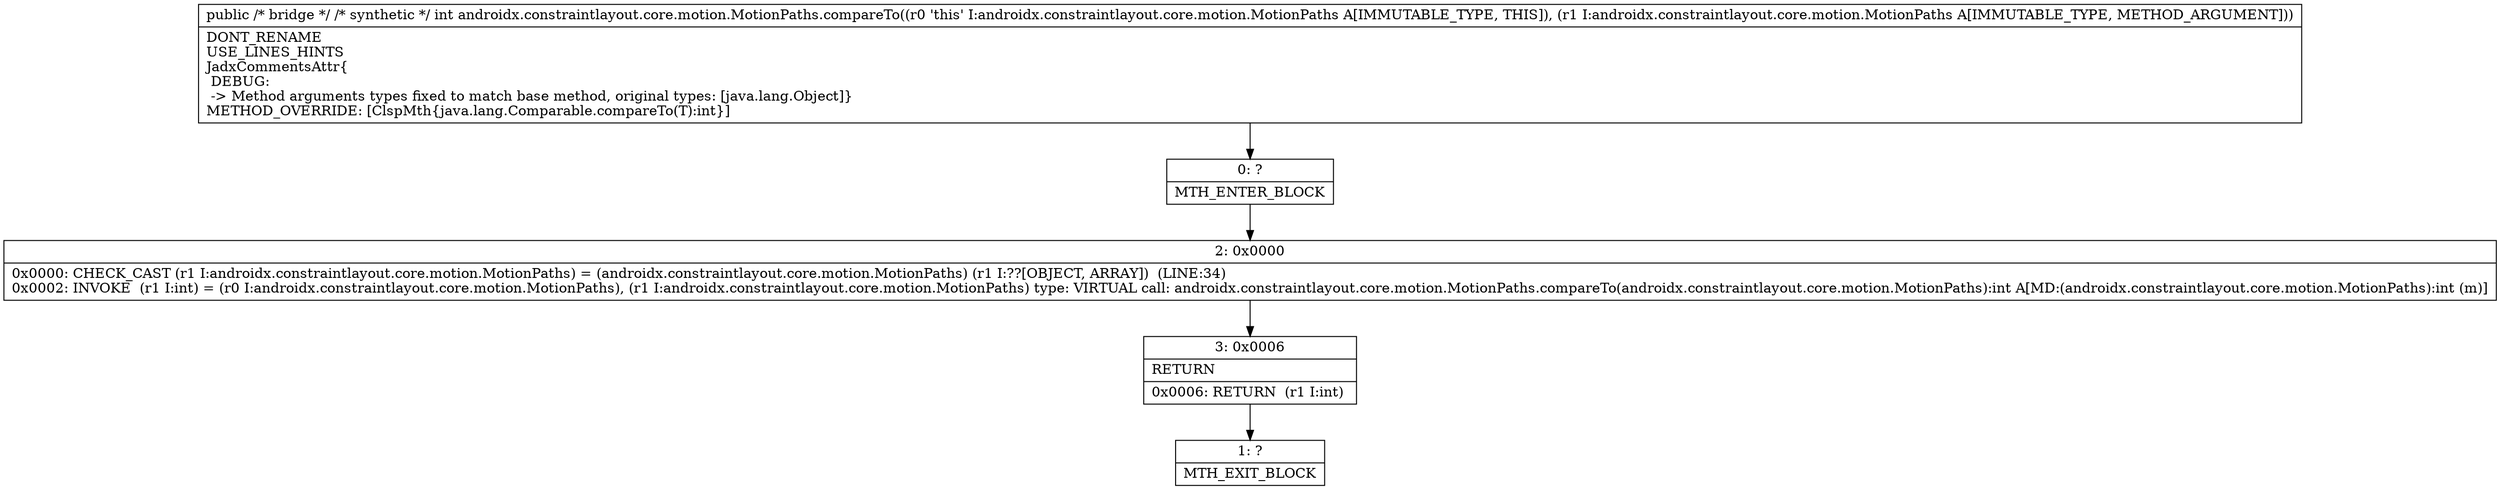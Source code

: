 digraph "CFG forandroidx.constraintlayout.core.motion.MotionPaths.compareTo(Ljava\/lang\/Object;)I" {
Node_0 [shape=record,label="{0\:\ ?|MTH_ENTER_BLOCK\l}"];
Node_2 [shape=record,label="{2\:\ 0x0000|0x0000: CHECK_CAST (r1 I:androidx.constraintlayout.core.motion.MotionPaths) = (androidx.constraintlayout.core.motion.MotionPaths) (r1 I:??[OBJECT, ARRAY])  (LINE:34)\l0x0002: INVOKE  (r1 I:int) = (r0 I:androidx.constraintlayout.core.motion.MotionPaths), (r1 I:androidx.constraintlayout.core.motion.MotionPaths) type: VIRTUAL call: androidx.constraintlayout.core.motion.MotionPaths.compareTo(androidx.constraintlayout.core.motion.MotionPaths):int A[MD:(androidx.constraintlayout.core.motion.MotionPaths):int (m)]\l}"];
Node_3 [shape=record,label="{3\:\ 0x0006|RETURN\l|0x0006: RETURN  (r1 I:int) \l}"];
Node_1 [shape=record,label="{1\:\ ?|MTH_EXIT_BLOCK\l}"];
MethodNode[shape=record,label="{public \/* bridge *\/ \/* synthetic *\/ int androidx.constraintlayout.core.motion.MotionPaths.compareTo((r0 'this' I:androidx.constraintlayout.core.motion.MotionPaths A[IMMUTABLE_TYPE, THIS]), (r1 I:androidx.constraintlayout.core.motion.MotionPaths A[IMMUTABLE_TYPE, METHOD_ARGUMENT]))  | DONT_RENAME\lUSE_LINES_HINTS\lJadxCommentsAttr\{\l DEBUG: \l \-\> Method arguments types fixed to match base method, original types: [java.lang.Object]\}\lMETHOD_OVERRIDE: [ClspMth\{java.lang.Comparable.compareTo(T):int\}]\l}"];
MethodNode -> Node_0;Node_0 -> Node_2;
Node_2 -> Node_3;
Node_3 -> Node_1;
}

